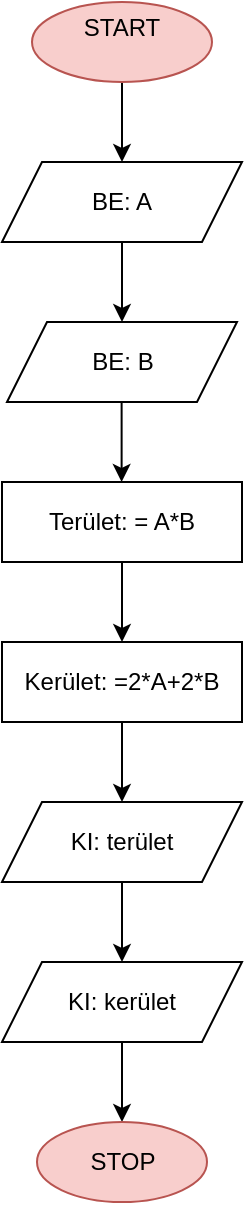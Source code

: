 <mxfile version="24.2.5" type="device">
  <diagram id="C5RBs43oDa-KdzZeNtuy" name="Page-1">
    <mxGraphModel dx="384" dy="224" grid="1" gridSize="10" guides="1" tooltips="1" connect="1" arrows="1" fold="1" page="1" pageScale="1" pageWidth="827" pageHeight="1169" math="0" shadow="0">
      <root>
        <mxCell id="WIyWlLk6GJQsqaUBKTNV-0" />
        <mxCell id="WIyWlLk6GJQsqaUBKTNV-1" parent="WIyWlLk6GJQsqaUBKTNV-0" />
        <mxCell id="ztBR9Og4JabDUDKrwZr7-6" value="" style="edgeStyle=orthogonalEdgeStyle;rounded=0;orthogonalLoop=1;jettySize=auto;html=1;" edge="1" parent="WIyWlLk6GJQsqaUBKTNV-1" source="ztBR9Og4JabDUDKrwZr7-0" target="ztBR9Og4JabDUDKrwZr7-1">
          <mxGeometry relative="1" as="geometry" />
        </mxCell>
        <mxCell id="ztBR9Og4JabDUDKrwZr7-0" value="START&lt;div&gt;&lt;br&gt;&lt;/div&gt;" style="ellipse;whiteSpace=wrap;html=1;fillColor=#f8cecc;strokeColor=#b85450;" vertex="1" parent="WIyWlLk6GJQsqaUBKTNV-1">
          <mxGeometry x="95" y="80" width="90" height="40" as="geometry" />
        </mxCell>
        <mxCell id="ztBR9Og4JabDUDKrwZr7-8" value="" style="edgeStyle=orthogonalEdgeStyle;rounded=0;orthogonalLoop=1;jettySize=auto;html=1;" edge="1" parent="WIyWlLk6GJQsqaUBKTNV-1" source="ztBR9Og4JabDUDKrwZr7-1" target="ztBR9Og4JabDUDKrwZr7-5">
          <mxGeometry relative="1" as="geometry" />
        </mxCell>
        <mxCell id="ztBR9Og4JabDUDKrwZr7-1" value="BE: A" style="shape=parallelogram;perimeter=parallelogramPerimeter;whiteSpace=wrap;html=1;fixedSize=1;" vertex="1" parent="WIyWlLk6GJQsqaUBKTNV-1">
          <mxGeometry x="80" y="160" width="120" height="40" as="geometry" />
        </mxCell>
        <mxCell id="ztBR9Og4JabDUDKrwZr7-10" value="" style="edgeStyle=orthogonalEdgeStyle;rounded=0;orthogonalLoop=1;jettySize=auto;html=1;" edge="1" parent="WIyWlLk6GJQsqaUBKTNV-1">
          <mxGeometry relative="1" as="geometry">
            <mxPoint x="139.81" y="250.0" as="sourcePoint" />
            <mxPoint x="139.81" y="320" as="targetPoint" />
          </mxGeometry>
        </mxCell>
        <mxCell id="ztBR9Og4JabDUDKrwZr7-5" value="BE: B" style="shape=parallelogram;perimeter=parallelogramPerimeter;whiteSpace=wrap;html=1;fixedSize=1;" vertex="1" parent="WIyWlLk6GJQsqaUBKTNV-1">
          <mxGeometry x="82.5" y="240" width="115" height="40" as="geometry" />
        </mxCell>
        <mxCell id="ztBR9Og4JabDUDKrwZr7-13" value="" style="edgeStyle=orthogonalEdgeStyle;rounded=0;orthogonalLoop=1;jettySize=auto;html=1;" edge="1" parent="WIyWlLk6GJQsqaUBKTNV-1" source="ztBR9Og4JabDUDKrwZr7-9" target="ztBR9Og4JabDUDKrwZr7-11">
          <mxGeometry relative="1" as="geometry" />
        </mxCell>
        <mxCell id="ztBR9Og4JabDUDKrwZr7-9" value="Terület: = A*B" style="whiteSpace=wrap;html=1;" vertex="1" parent="WIyWlLk6GJQsqaUBKTNV-1">
          <mxGeometry x="80" y="320" width="120" height="40" as="geometry" />
        </mxCell>
        <mxCell id="ztBR9Og4JabDUDKrwZr7-16" value="" style="edgeStyle=orthogonalEdgeStyle;rounded=0;orthogonalLoop=1;jettySize=auto;html=1;" edge="1" parent="WIyWlLk6GJQsqaUBKTNV-1" source="ztBR9Og4JabDUDKrwZr7-11" target="ztBR9Og4JabDUDKrwZr7-14">
          <mxGeometry relative="1" as="geometry" />
        </mxCell>
        <mxCell id="ztBR9Og4JabDUDKrwZr7-11" value="Kerület: =2*A+2*B" style="whiteSpace=wrap;html=1;" vertex="1" parent="WIyWlLk6GJQsqaUBKTNV-1">
          <mxGeometry x="80" y="400" width="120" height="40" as="geometry" />
        </mxCell>
        <mxCell id="ztBR9Og4JabDUDKrwZr7-19" value="" style="edgeStyle=orthogonalEdgeStyle;rounded=0;orthogonalLoop=1;jettySize=auto;html=1;" edge="1" parent="WIyWlLk6GJQsqaUBKTNV-1" source="ztBR9Og4JabDUDKrwZr7-14" target="ztBR9Og4JabDUDKrwZr7-17">
          <mxGeometry relative="1" as="geometry" />
        </mxCell>
        <mxCell id="ztBR9Og4JabDUDKrwZr7-14" value="KI: terület" style="shape=parallelogram;perimeter=parallelogramPerimeter;whiteSpace=wrap;html=1;fixedSize=1;" vertex="1" parent="WIyWlLk6GJQsqaUBKTNV-1">
          <mxGeometry x="80" y="480" width="120" height="40" as="geometry" />
        </mxCell>
        <mxCell id="ztBR9Og4JabDUDKrwZr7-21" value="" style="edgeStyle=orthogonalEdgeStyle;rounded=0;orthogonalLoop=1;jettySize=auto;html=1;" edge="1" parent="WIyWlLk6GJQsqaUBKTNV-1" source="ztBR9Og4JabDUDKrwZr7-17" target="ztBR9Og4JabDUDKrwZr7-20">
          <mxGeometry relative="1" as="geometry" />
        </mxCell>
        <mxCell id="ztBR9Og4JabDUDKrwZr7-17" value="KI: kerület" style="shape=parallelogram;perimeter=parallelogramPerimeter;whiteSpace=wrap;html=1;fixedSize=1;" vertex="1" parent="WIyWlLk6GJQsqaUBKTNV-1">
          <mxGeometry x="80" y="560" width="120" height="40" as="geometry" />
        </mxCell>
        <mxCell id="ztBR9Og4JabDUDKrwZr7-20" value="STOP" style="ellipse;whiteSpace=wrap;html=1;fillColor=#f8cecc;strokeColor=#b85450;" vertex="1" parent="WIyWlLk6GJQsqaUBKTNV-1">
          <mxGeometry x="97.5" y="640" width="85" height="40" as="geometry" />
        </mxCell>
      </root>
    </mxGraphModel>
  </diagram>
</mxfile>
